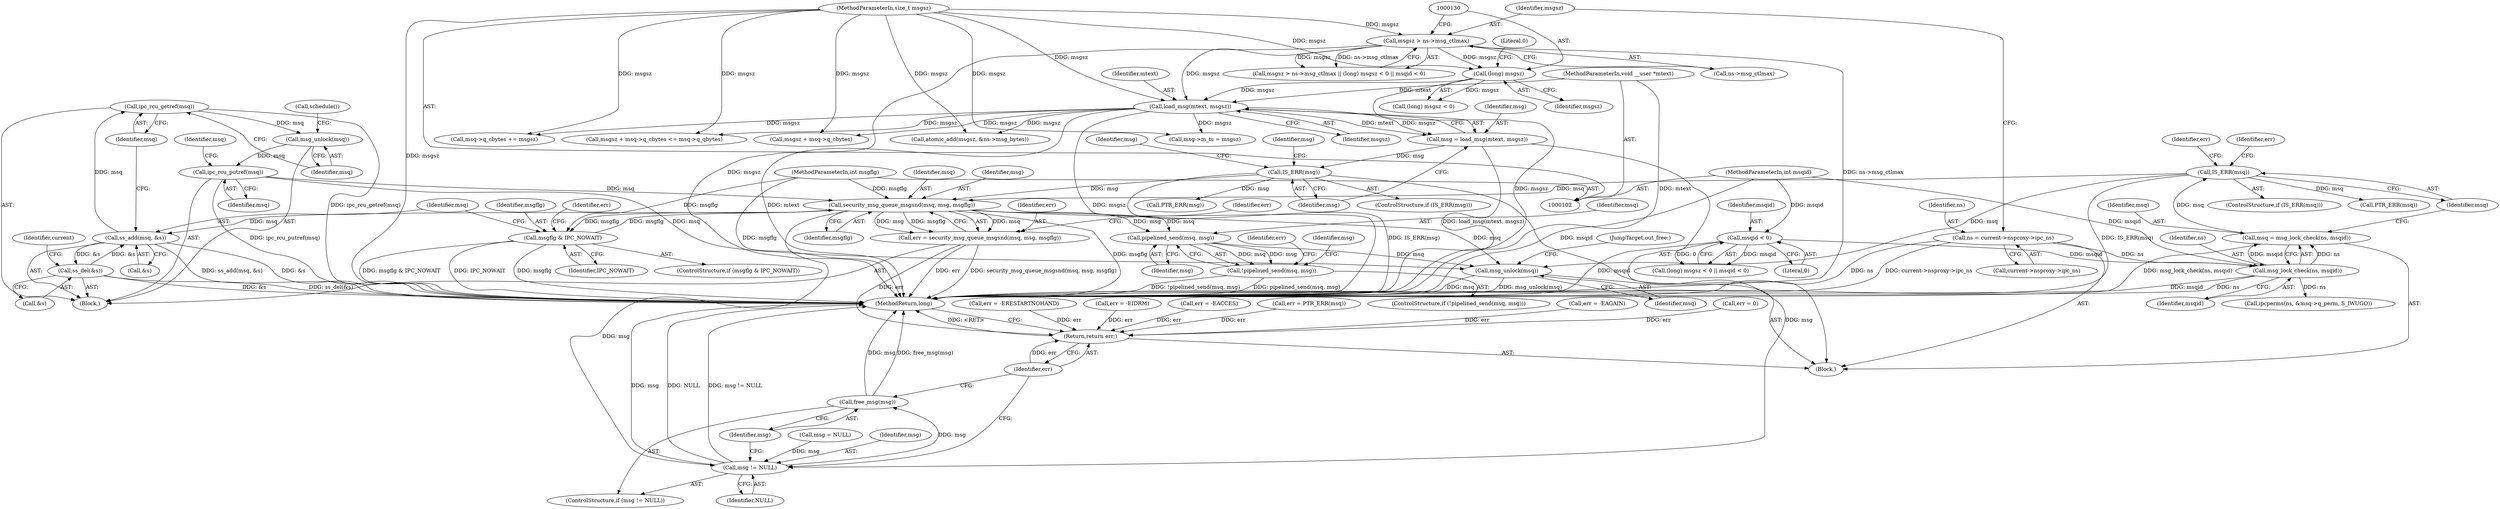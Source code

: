 digraph "0_linux_6062a8dc0517bce23e3c2f7d2fea5e22411269a3@pointer" {
"1000242" [label="(Call,ipc_rcu_getref(msq))"];
"1000238" [label="(Call,ss_add(msq, &s))"];
"1000199" [label="(Call,security_msg_queue_msgsnd(msq, msg, msgflg))"];
"1000252" [label="(Call,ipc_rcu_putref(msq))"];
"1000244" [label="(Call,msg_unlock(msq))"];
"1000242" [label="(Call,ipc_rcu_getref(msq))"];
"1000173" [label="(Call,IS_ERR(msq))"];
"1000167" [label="(Call,msq = msg_lock_check(ns, msqid))"];
"1000169" [label="(Call,msg_lock_check(ns, msqid))"];
"1000113" [label="(Call,ns = current->nsproxy->ipc_ns)"];
"1000133" [label="(Call,msqid < 0)"];
"1000103" [label="(MethodParameterIn,int msqid)"];
"1000152" [label="(Call,IS_ERR(msg))"];
"1000146" [label="(Call,msg = load_msg(mtext, msgsz))"];
"1000148" [label="(Call,load_msg(mtext, msgsz))"];
"1000105" [label="(MethodParameterIn,void __user *mtext)"];
"1000122" [label="(Call,msgsz > ns->msg_ctlmax)"];
"1000106" [label="(MethodParameterIn,size_t msgsz)"];
"1000129" [label="(Call,(long) msgsz)"];
"1000229" [label="(Call,msgflg & IPC_NOWAIT)"];
"1000107" [label="(MethodParameterIn,int msgflg)"];
"1000266" [label="(Call,ss_del(&s))"];
"1000197" [label="(Call,err = security_msg_queue_msgsnd(msq, msg, msgflg))"];
"1000340" [label="(Return,return err;)"];
"1000291" [label="(Call,pipelined_send(msq, msg))"];
"1000290" [label="(Call,!pipelined_send(msq, msg))"];
"1000331" [label="(Call,msg_unlock(msq))"];
"1000335" [label="(Call,msg != NULL)"];
"1000338" [label="(Call,free_msg(msg))"];
"1000204" [label="(Identifier,err)"];
"1000340" [label="(Return,return err;)"];
"1000172" [label="(ControlStructure,if (IS_ERR(msq)))"];
"1000178" [label="(Call,PTR_ERR(msq))"];
"1000113" [label="(Call,ns = current->nsproxy->ipc_ns)"];
"1000132" [label="(Literal,0)"];
"1000234" [label="(Identifier,err)"];
"1000103" [label="(MethodParameterIn,int msqid)"];
"1000105" [label="(MethodParameterIn,void __user *mtext)"];
"1000162" [label="(Call,msg->m_ts = msgsz)"];
"1000242" [label="(Call,ipc_rcu_getref(msq))"];
"1000122" [label="(Call,msgsz > ns->msg_ctlmax)"];
"1000271" [label="(Identifier,current)"];
"1000334" [label="(ControlStructure,if (msg != NULL))"];
"1000131" [label="(Identifier,msgsz)"];
"1000198" [label="(Identifier,err)"];
"1000176" [label="(Call,err = PTR_ERR(msq))"];
"1000150" [label="(Identifier,msgsz)"];
"1000253" [label="(Identifier,msq)"];
"1000182" [label="(Block,)"];
"1000152" [label="(Call,IS_ERR(msg))"];
"1000246" [label="(Call,schedule())"];
"1000243" [label="(Identifier,msq)"];
"1000240" [label="(Call,&s)"];
"1000331" [label="(Call,msg_unlock(msq))"];
"1000289" [label="(ControlStructure,if (!pipelined_send(msq, msg)))"];
"1000121" [label="(Call,msgsz > ns->msg_ctlmax || (long) msgsz < 0 || msqid < 0)"];
"1000342" [label="(MethodReturn,long)"];
"1000151" [label="(ControlStructure,if (IS_ERR(msg)))"];
"1000313" [label="(Call,atomic_add(msgsz, &ns->msg_bytes))"];
"1000148" [label="(Call,load_msg(mtext, msgsz))"];
"1000107" [label="(MethodParameterIn,int msgflg)"];
"1000147" [label="(Identifier,msg)"];
"1000239" [label="(Identifier,msq)"];
"1000177" [label="(Identifier,err)"];
"1000106" [label="(MethodParameterIn,size_t msgsz)"];
"1000146" [label="(Call,msg = load_msg(mtext, msgsz))"];
"1000168" [label="(Identifier,msq)"];
"1000115" [label="(Call,current->nsproxy->ipc_ns)"];
"1000304" [label="(Call,msq->q_cbytes += msgsz)"];
"1000156" [label="(Identifier,msg)"];
"1000133" [label="(Call,msqid < 0)"];
"1000273" [label="(Call,err = -ERESTARTNOHAND)"];
"1000149" [label="(Identifier,mtext)"];
"1000267" [label="(Call,&s)"];
"1000338" [label="(Call,free_msg(msg))"];
"1000155" [label="(Call,PTR_ERR(msg))"];
"1000108" [label="(Block,)"];
"1000327" [label="(Call,msg = NULL)"];
"1000332" [label="(Identifier,msq)"];
"1000333" [label="(JumpTarget,out_free:)"];
"1000153" [label="(Identifier,msg)"];
"1000228" [label="(ControlStructure,if (msgflg & IPC_NOWAIT))"];
"1000230" [label="(Identifier,msgflg)"];
"1000124" [label="(Call,ns->msg_ctlmax)"];
"1000233" [label="(Call,err = -EAGAIN)"];
"1000292" [label="(Identifier,msq)"];
"1000335" [label="(Call,msg != NULL)"];
"1000245" [label="(Identifier,msq)"];
"1000324" [label="(Call,err = 0)"];
"1000171" [label="(Identifier,msqid)"];
"1000266" [label="(Call,ss_del(&s))"];
"1000325" [label="(Identifier,err)"];
"1000129" [label="(Call,(long) msgsz)"];
"1000238" [label="(Call,ss_add(msq, &s))"];
"1000135" [label="(Literal,0)"];
"1000200" [label="(Identifier,msq)"];
"1000209" [label="(Call,msgsz + msq->q_cbytes)"];
"1000261" [label="(Call,err = -EIDRM)"];
"1000197" [label="(Call,err = security_msg_queue_msgsnd(msq, msg, msgflg))"];
"1000184" [label="(Call,err = -EACCES)"];
"1000244" [label="(Call,msg_unlock(msq))"];
"1000229" [label="(Call,msgflg & IPC_NOWAIT)"];
"1000341" [label="(Identifier,err)"];
"1000339" [label="(Identifier,msg)"];
"1000170" [label="(Identifier,ns)"];
"1000293" [label="(Identifier,msg)"];
"1000128" [label="(Call,(long) msgsz < 0)"];
"1000208" [label="(Call,msgsz + msq->q_cbytes <= msq->q_qbytes)"];
"1000185" [label="(Identifier,err)"];
"1000290" [label="(Call,!pipelined_send(msq, msg))"];
"1000114" [label="(Identifier,ns)"];
"1000231" [label="(Identifier,IPC_NOWAIT)"];
"1000336" [label="(Identifier,msg)"];
"1000201" [label="(Identifier,msg)"];
"1000291" [label="(Call,pipelined_send(msq, msg))"];
"1000298" [label="(Identifier,msg)"];
"1000202" [label="(Identifier,msgflg)"];
"1000169" [label="(Call,msg_lock_check(ns, msqid))"];
"1000199" [label="(Call,security_msg_queue_msgsnd(msq, msg, msgflg))"];
"1000174" [label="(Identifier,msq)"];
"1000337" [label="(Identifier,NULL)"];
"1000159" [label="(Identifier,msg)"];
"1000127" [label="(Call,(long) msgsz < 0 || msqid < 0)"];
"1000252" [label="(Call,ipc_rcu_putref(msq))"];
"1000123" [label="(Identifier,msgsz)"];
"1000257" [label="(Identifier,msq)"];
"1000189" [label="(Call,ipcperms(ns, &msq->q_perm, S_IWUGO))"];
"1000173" [label="(Call,IS_ERR(msq))"];
"1000167" [label="(Call,msq = msg_lock_check(ns, msqid))"];
"1000134" [label="(Identifier,msqid)"];
"1000242" -> "1000182"  [label="AST: "];
"1000242" -> "1000243"  [label="CFG: "];
"1000243" -> "1000242"  [label="AST: "];
"1000245" -> "1000242"  [label="CFG: "];
"1000242" -> "1000342"  [label="DDG: ipc_rcu_getref(msq)"];
"1000238" -> "1000242"  [label="DDG: msq"];
"1000242" -> "1000244"  [label="DDG: msq"];
"1000238" -> "1000182"  [label="AST: "];
"1000238" -> "1000240"  [label="CFG: "];
"1000239" -> "1000238"  [label="AST: "];
"1000240" -> "1000238"  [label="AST: "];
"1000243" -> "1000238"  [label="CFG: "];
"1000238" -> "1000342"  [label="DDG: &s"];
"1000238" -> "1000342"  [label="DDG: ss_add(msq, &s)"];
"1000199" -> "1000238"  [label="DDG: msq"];
"1000266" -> "1000238"  [label="DDG: &s"];
"1000238" -> "1000266"  [label="DDG: &s"];
"1000199" -> "1000197"  [label="AST: "];
"1000199" -> "1000202"  [label="CFG: "];
"1000200" -> "1000199"  [label="AST: "];
"1000201" -> "1000199"  [label="AST: "];
"1000202" -> "1000199"  [label="AST: "];
"1000197" -> "1000199"  [label="CFG: "];
"1000199" -> "1000342"  [label="DDG: msgflg"];
"1000199" -> "1000197"  [label="DDG: msq"];
"1000199" -> "1000197"  [label="DDG: msg"];
"1000199" -> "1000197"  [label="DDG: msgflg"];
"1000252" -> "1000199"  [label="DDG: msq"];
"1000173" -> "1000199"  [label="DDG: msq"];
"1000152" -> "1000199"  [label="DDG: msg"];
"1000229" -> "1000199"  [label="DDG: msgflg"];
"1000107" -> "1000199"  [label="DDG: msgflg"];
"1000199" -> "1000229"  [label="DDG: msgflg"];
"1000199" -> "1000291"  [label="DDG: msq"];
"1000199" -> "1000291"  [label="DDG: msg"];
"1000199" -> "1000331"  [label="DDG: msq"];
"1000199" -> "1000335"  [label="DDG: msg"];
"1000252" -> "1000182"  [label="AST: "];
"1000252" -> "1000253"  [label="CFG: "];
"1000253" -> "1000252"  [label="AST: "];
"1000257" -> "1000252"  [label="CFG: "];
"1000252" -> "1000342"  [label="DDG: ipc_rcu_putref(msq)"];
"1000244" -> "1000252"  [label="DDG: msq"];
"1000252" -> "1000331"  [label="DDG: msq"];
"1000244" -> "1000182"  [label="AST: "];
"1000244" -> "1000245"  [label="CFG: "];
"1000245" -> "1000244"  [label="AST: "];
"1000246" -> "1000244"  [label="CFG: "];
"1000173" -> "1000172"  [label="AST: "];
"1000173" -> "1000174"  [label="CFG: "];
"1000174" -> "1000173"  [label="AST: "];
"1000177" -> "1000173"  [label="CFG: "];
"1000185" -> "1000173"  [label="CFG: "];
"1000173" -> "1000342"  [label="DDG: IS_ERR(msq)"];
"1000167" -> "1000173"  [label="DDG: msq"];
"1000173" -> "1000178"  [label="DDG: msq"];
"1000173" -> "1000331"  [label="DDG: msq"];
"1000167" -> "1000108"  [label="AST: "];
"1000167" -> "1000169"  [label="CFG: "];
"1000168" -> "1000167"  [label="AST: "];
"1000169" -> "1000167"  [label="AST: "];
"1000174" -> "1000167"  [label="CFG: "];
"1000167" -> "1000342"  [label="DDG: msg_lock_check(ns, msqid)"];
"1000169" -> "1000167"  [label="DDG: ns"];
"1000169" -> "1000167"  [label="DDG: msqid"];
"1000169" -> "1000171"  [label="CFG: "];
"1000170" -> "1000169"  [label="AST: "];
"1000171" -> "1000169"  [label="AST: "];
"1000169" -> "1000342"  [label="DDG: msqid"];
"1000169" -> "1000342"  [label="DDG: ns"];
"1000113" -> "1000169"  [label="DDG: ns"];
"1000133" -> "1000169"  [label="DDG: msqid"];
"1000103" -> "1000169"  [label="DDG: msqid"];
"1000169" -> "1000189"  [label="DDG: ns"];
"1000113" -> "1000108"  [label="AST: "];
"1000113" -> "1000115"  [label="CFG: "];
"1000114" -> "1000113"  [label="AST: "];
"1000115" -> "1000113"  [label="AST: "];
"1000123" -> "1000113"  [label="CFG: "];
"1000113" -> "1000342"  [label="DDG: ns"];
"1000113" -> "1000342"  [label="DDG: current->nsproxy->ipc_ns"];
"1000133" -> "1000127"  [label="AST: "];
"1000133" -> "1000135"  [label="CFG: "];
"1000134" -> "1000133"  [label="AST: "];
"1000135" -> "1000133"  [label="AST: "];
"1000127" -> "1000133"  [label="CFG: "];
"1000133" -> "1000342"  [label="DDG: msqid"];
"1000133" -> "1000127"  [label="DDG: msqid"];
"1000133" -> "1000127"  [label="DDG: 0"];
"1000103" -> "1000133"  [label="DDG: msqid"];
"1000103" -> "1000102"  [label="AST: "];
"1000103" -> "1000342"  [label="DDG: msqid"];
"1000152" -> "1000151"  [label="AST: "];
"1000152" -> "1000153"  [label="CFG: "];
"1000153" -> "1000152"  [label="AST: "];
"1000156" -> "1000152"  [label="CFG: "];
"1000159" -> "1000152"  [label="CFG: "];
"1000152" -> "1000342"  [label="DDG: IS_ERR(msg)"];
"1000146" -> "1000152"  [label="DDG: msg"];
"1000152" -> "1000155"  [label="DDG: msg"];
"1000152" -> "1000335"  [label="DDG: msg"];
"1000146" -> "1000108"  [label="AST: "];
"1000146" -> "1000148"  [label="CFG: "];
"1000147" -> "1000146"  [label="AST: "];
"1000148" -> "1000146"  [label="AST: "];
"1000153" -> "1000146"  [label="CFG: "];
"1000146" -> "1000342"  [label="DDG: load_msg(mtext, msgsz)"];
"1000148" -> "1000146"  [label="DDG: mtext"];
"1000148" -> "1000146"  [label="DDG: msgsz"];
"1000148" -> "1000150"  [label="CFG: "];
"1000149" -> "1000148"  [label="AST: "];
"1000150" -> "1000148"  [label="AST: "];
"1000148" -> "1000342"  [label="DDG: mtext"];
"1000148" -> "1000342"  [label="DDG: msgsz"];
"1000105" -> "1000148"  [label="DDG: mtext"];
"1000122" -> "1000148"  [label="DDG: msgsz"];
"1000129" -> "1000148"  [label="DDG: msgsz"];
"1000106" -> "1000148"  [label="DDG: msgsz"];
"1000148" -> "1000162"  [label="DDG: msgsz"];
"1000148" -> "1000208"  [label="DDG: msgsz"];
"1000148" -> "1000209"  [label="DDG: msgsz"];
"1000148" -> "1000304"  [label="DDG: msgsz"];
"1000148" -> "1000313"  [label="DDG: msgsz"];
"1000105" -> "1000102"  [label="AST: "];
"1000105" -> "1000342"  [label="DDG: mtext"];
"1000122" -> "1000121"  [label="AST: "];
"1000122" -> "1000124"  [label="CFG: "];
"1000123" -> "1000122"  [label="AST: "];
"1000124" -> "1000122"  [label="AST: "];
"1000130" -> "1000122"  [label="CFG: "];
"1000121" -> "1000122"  [label="CFG: "];
"1000122" -> "1000342"  [label="DDG: msgsz"];
"1000122" -> "1000342"  [label="DDG: ns->msg_ctlmax"];
"1000122" -> "1000121"  [label="DDG: msgsz"];
"1000122" -> "1000121"  [label="DDG: ns->msg_ctlmax"];
"1000106" -> "1000122"  [label="DDG: msgsz"];
"1000122" -> "1000129"  [label="DDG: msgsz"];
"1000106" -> "1000102"  [label="AST: "];
"1000106" -> "1000342"  [label="DDG: msgsz"];
"1000106" -> "1000129"  [label="DDG: msgsz"];
"1000106" -> "1000162"  [label="DDG: msgsz"];
"1000106" -> "1000208"  [label="DDG: msgsz"];
"1000106" -> "1000209"  [label="DDG: msgsz"];
"1000106" -> "1000304"  [label="DDG: msgsz"];
"1000106" -> "1000313"  [label="DDG: msgsz"];
"1000129" -> "1000128"  [label="AST: "];
"1000129" -> "1000131"  [label="CFG: "];
"1000130" -> "1000129"  [label="AST: "];
"1000131" -> "1000129"  [label="AST: "];
"1000132" -> "1000129"  [label="CFG: "];
"1000129" -> "1000342"  [label="DDG: msgsz"];
"1000129" -> "1000128"  [label="DDG: msgsz"];
"1000229" -> "1000228"  [label="AST: "];
"1000229" -> "1000231"  [label="CFG: "];
"1000230" -> "1000229"  [label="AST: "];
"1000231" -> "1000229"  [label="AST: "];
"1000234" -> "1000229"  [label="CFG: "];
"1000239" -> "1000229"  [label="CFG: "];
"1000229" -> "1000342"  [label="DDG: msgflg & IPC_NOWAIT"];
"1000229" -> "1000342"  [label="DDG: IPC_NOWAIT"];
"1000229" -> "1000342"  [label="DDG: msgflg"];
"1000107" -> "1000229"  [label="DDG: msgflg"];
"1000107" -> "1000102"  [label="AST: "];
"1000107" -> "1000342"  [label="DDG: msgflg"];
"1000266" -> "1000182"  [label="AST: "];
"1000266" -> "1000267"  [label="CFG: "];
"1000267" -> "1000266"  [label="AST: "];
"1000271" -> "1000266"  [label="CFG: "];
"1000266" -> "1000342"  [label="DDG: &s"];
"1000266" -> "1000342"  [label="DDG: ss_del(&s)"];
"1000197" -> "1000182"  [label="AST: "];
"1000198" -> "1000197"  [label="AST: "];
"1000204" -> "1000197"  [label="CFG: "];
"1000197" -> "1000342"  [label="DDG: security_msg_queue_msgsnd(msq, msg, msgflg)"];
"1000197" -> "1000342"  [label="DDG: err"];
"1000197" -> "1000340"  [label="DDG: err"];
"1000340" -> "1000108"  [label="AST: "];
"1000340" -> "1000341"  [label="CFG: "];
"1000341" -> "1000340"  [label="AST: "];
"1000342" -> "1000340"  [label="CFG: "];
"1000340" -> "1000342"  [label="DDG: <RET>"];
"1000341" -> "1000340"  [label="DDG: err"];
"1000184" -> "1000340"  [label="DDG: err"];
"1000273" -> "1000340"  [label="DDG: err"];
"1000261" -> "1000340"  [label="DDG: err"];
"1000324" -> "1000340"  [label="DDG: err"];
"1000233" -> "1000340"  [label="DDG: err"];
"1000176" -> "1000340"  [label="DDG: err"];
"1000291" -> "1000290"  [label="AST: "];
"1000291" -> "1000293"  [label="CFG: "];
"1000292" -> "1000291"  [label="AST: "];
"1000293" -> "1000291"  [label="AST: "];
"1000290" -> "1000291"  [label="CFG: "];
"1000291" -> "1000290"  [label="DDG: msq"];
"1000291" -> "1000290"  [label="DDG: msg"];
"1000291" -> "1000331"  [label="DDG: msq"];
"1000290" -> "1000289"  [label="AST: "];
"1000298" -> "1000290"  [label="CFG: "];
"1000325" -> "1000290"  [label="CFG: "];
"1000290" -> "1000342"  [label="DDG: pipelined_send(msq, msg)"];
"1000290" -> "1000342"  [label="DDG: !pipelined_send(msq, msg)"];
"1000331" -> "1000108"  [label="AST: "];
"1000331" -> "1000332"  [label="CFG: "];
"1000332" -> "1000331"  [label="AST: "];
"1000333" -> "1000331"  [label="CFG: "];
"1000331" -> "1000342"  [label="DDG: msg_unlock(msq)"];
"1000331" -> "1000342"  [label="DDG: msq"];
"1000335" -> "1000334"  [label="AST: "];
"1000335" -> "1000337"  [label="CFG: "];
"1000336" -> "1000335"  [label="AST: "];
"1000337" -> "1000335"  [label="AST: "];
"1000339" -> "1000335"  [label="CFG: "];
"1000341" -> "1000335"  [label="CFG: "];
"1000335" -> "1000342"  [label="DDG: msg"];
"1000335" -> "1000342"  [label="DDG: NULL"];
"1000335" -> "1000342"  [label="DDG: msg != NULL"];
"1000327" -> "1000335"  [label="DDG: msg"];
"1000335" -> "1000338"  [label="DDG: msg"];
"1000338" -> "1000334"  [label="AST: "];
"1000338" -> "1000339"  [label="CFG: "];
"1000339" -> "1000338"  [label="AST: "];
"1000341" -> "1000338"  [label="CFG: "];
"1000338" -> "1000342"  [label="DDG: msg"];
"1000338" -> "1000342"  [label="DDG: free_msg(msg)"];
}
